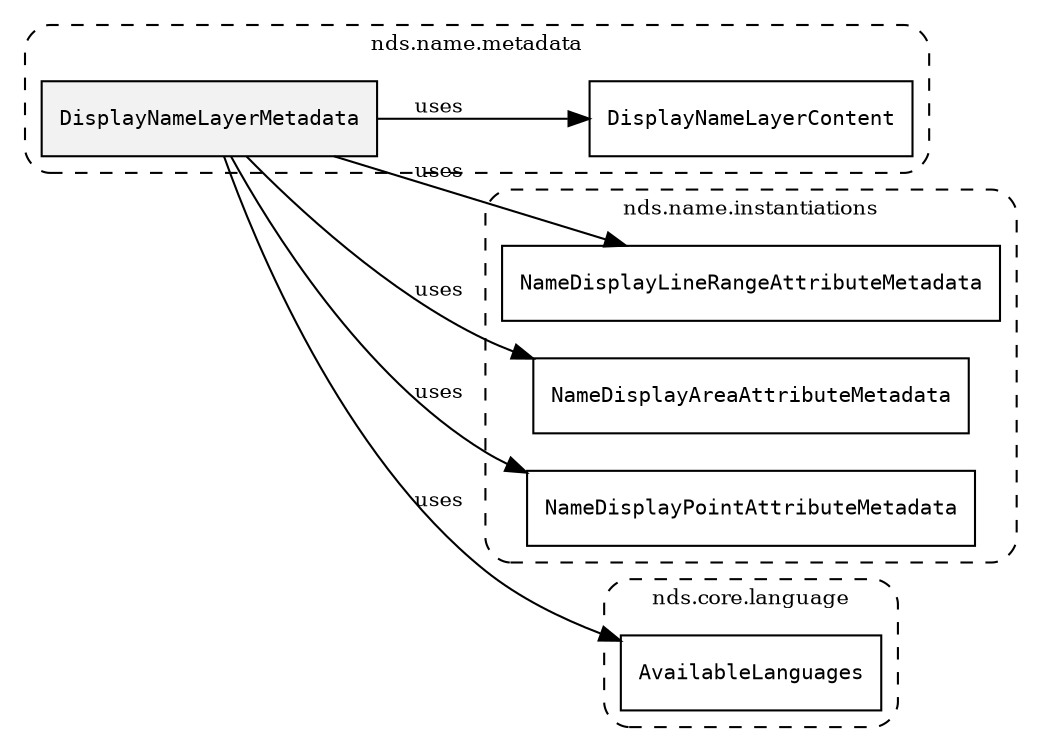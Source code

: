 /**
 * This dot file creates symbol collaboration diagram for DisplayNameLayerMetadata.
 */
digraph ZSERIO
{
    node [shape=box, fontsize=10];
    rankdir="LR";
    fontsize=10;
    tooltip="DisplayNameLayerMetadata collaboration diagram";

    subgraph "cluster_nds.name.metadata"
    {
        style="dashed, rounded";
        label="nds.name.metadata";
        tooltip="Package nds.name.metadata";
        href="../../../content/packages/nds.name.metadata.html#Package-nds-name-metadata";
        target="_parent";

        "DisplayNameLayerMetadata" [style="filled", fillcolor="#0000000D", target="_parent", label=<<font face="monospace"><table align="center" border="0" cellspacing="0" cellpadding="0"><tr><td href="../../../content/packages/nds.name.metadata.html#Structure-DisplayNameLayerMetadata" title="Structure defined in nds.name.metadata">DisplayNameLayerMetadata</td></tr></table></font>>];
        "DisplayNameLayerContent" [target="_parent", label=<<font face="monospace"><table align="center" border="0" cellspacing="0" cellpadding="0"><tr><td href="../../../content/packages/nds.name.metadata.html#Bitmask-DisplayNameLayerContent" title="Bitmask defined in nds.name.metadata">DisplayNameLayerContent</td></tr></table></font>>];
    }

    subgraph "cluster_nds.name.instantiations"
    {
        style="dashed, rounded";
        label="nds.name.instantiations";
        tooltip="Package nds.name.instantiations";
        href="../../../content/packages/nds.name.instantiations.html#Package-nds-name-instantiations";
        target="_parent";

        "NameDisplayLineRangeAttributeMetadata" [target="_parent", label=<<font face="monospace"><table align="center" border="0" cellspacing="0" cellpadding="0"><tr><td href="../../../content/packages/nds.name.instantiations.html#InstantiateType-NameDisplayLineRangeAttributeMetadata" title="InstantiateType defined in nds.name.instantiations">NameDisplayLineRangeAttributeMetadata</td></tr></table></font>>];
        "NameDisplayAreaAttributeMetadata" [target="_parent", label=<<font face="monospace"><table align="center" border="0" cellspacing="0" cellpadding="0"><tr><td href="../../../content/packages/nds.name.instantiations.html#InstantiateType-NameDisplayAreaAttributeMetadata" title="InstantiateType defined in nds.name.instantiations">NameDisplayAreaAttributeMetadata</td></tr></table></font>>];
        "NameDisplayPointAttributeMetadata" [target="_parent", label=<<font face="monospace"><table align="center" border="0" cellspacing="0" cellpadding="0"><tr><td href="../../../content/packages/nds.name.instantiations.html#InstantiateType-NameDisplayPointAttributeMetadata" title="InstantiateType defined in nds.name.instantiations">NameDisplayPointAttributeMetadata</td></tr></table></font>>];
    }

    subgraph "cluster_nds.core.language"
    {
        style="dashed, rounded";
        label="nds.core.language";
        tooltip="Package nds.core.language";
        href="../../../content/packages/nds.core.language.html#Package-nds-core-language";
        target="_parent";

        "AvailableLanguages" [target="_parent", label=<<font face="monospace"><table align="center" border="0" cellspacing="0" cellpadding="0"><tr><td href="../../../content/packages/nds.core.language.html#Structure-AvailableLanguages" title="Structure defined in nds.core.language">AvailableLanguages</td></tr></table></font>>];
    }

    "DisplayNameLayerMetadata" -> "DisplayNameLayerContent" [label="uses", fontsize=10];
    "DisplayNameLayerMetadata" -> "NameDisplayLineRangeAttributeMetadata" [label="uses", fontsize=10];
    "DisplayNameLayerMetadata" -> "NameDisplayAreaAttributeMetadata" [label="uses", fontsize=10];
    "DisplayNameLayerMetadata" -> "NameDisplayPointAttributeMetadata" [label="uses", fontsize=10];
    "DisplayNameLayerMetadata" -> "AvailableLanguages" [label="uses", fontsize=10];
}
